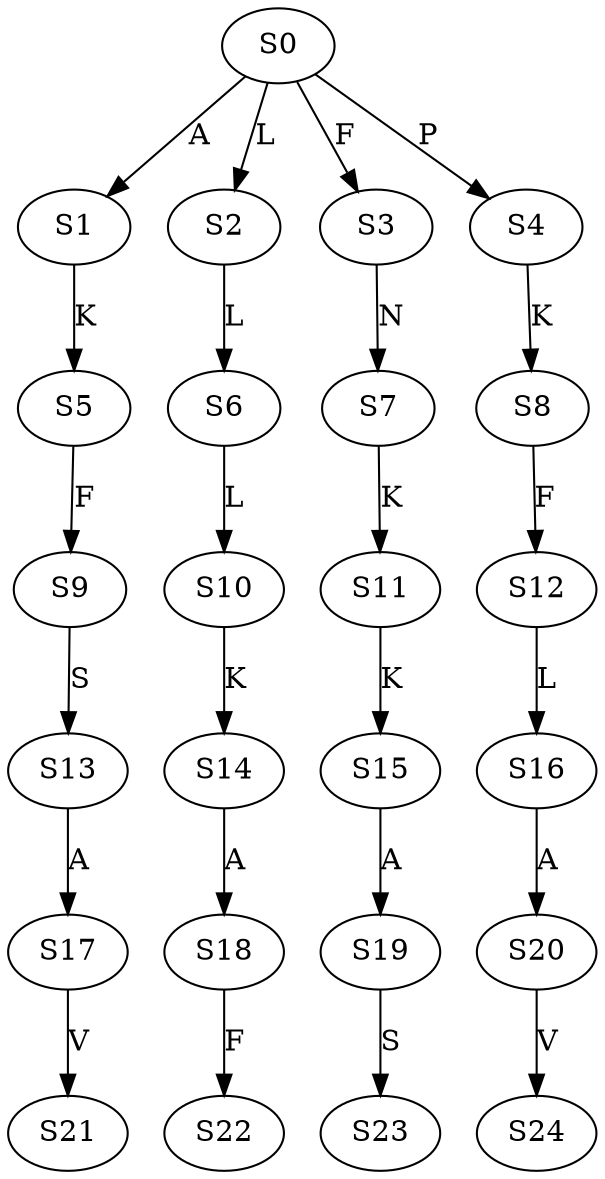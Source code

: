 strict digraph  {
	S0 -> S1 [ label = A ];
	S0 -> S2 [ label = L ];
	S0 -> S3 [ label = F ];
	S0 -> S4 [ label = P ];
	S1 -> S5 [ label = K ];
	S2 -> S6 [ label = L ];
	S3 -> S7 [ label = N ];
	S4 -> S8 [ label = K ];
	S5 -> S9 [ label = F ];
	S6 -> S10 [ label = L ];
	S7 -> S11 [ label = K ];
	S8 -> S12 [ label = F ];
	S9 -> S13 [ label = S ];
	S10 -> S14 [ label = K ];
	S11 -> S15 [ label = K ];
	S12 -> S16 [ label = L ];
	S13 -> S17 [ label = A ];
	S14 -> S18 [ label = A ];
	S15 -> S19 [ label = A ];
	S16 -> S20 [ label = A ];
	S17 -> S21 [ label = V ];
	S18 -> S22 [ label = F ];
	S19 -> S23 [ label = S ];
	S20 -> S24 [ label = V ];
}
